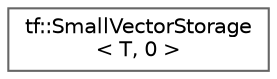 digraph "类继承关系图"
{
 // LATEX_PDF_SIZE
  bgcolor="transparent";
  edge [fontname=Helvetica,fontsize=10,labelfontname=Helvetica,labelfontsize=10];
  node [fontname=Helvetica,fontsize=10,shape=box,height=0.2,width=0.4];
  rankdir="LR";
  Node0 [id="Node000000",label="tf::SmallVectorStorage\l\< T, 0 \>",height=0.2,width=0.4,color="grey40", fillcolor="white", style="filled",URL="$structtf_1_1_small_vector_storage_3_01_t_00_010_01_4.html",tooltip=" "];
}
